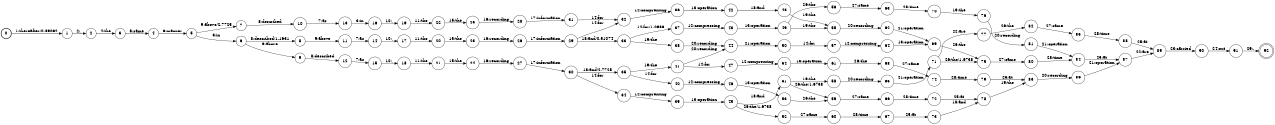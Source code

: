 digraph FST {
rankdir = LR;
size = "8.5,11";
label = "";
center = 1;
orientation = Portrait;
ranksep = "0.4";
nodesep = "0.25";
0 [label = "0", shape = circle, style = bold, fontsize = 14]
	0 -> 1 [label = "1:thereafter/0.89062", fontsize = 14];
1 [label = "1", shape = circle, style = solid, fontsize = 14]
	1 -> 2 [label = "2:,", fontsize = 14];
2 [label = "2", shape = circle, style = solid, fontsize = 14]
	2 -> 3 [label = "4:the", fontsize = 14];
3 [label = "3", shape = circle, style = solid, fontsize = 14]
	3 -> 4 [label = "5:same", fontsize = 14];
4 [label = "4", shape = circle, style = solid, fontsize = 14]
	4 -> 5 [label = "6:manner", fontsize = 14];
5 [label = "5", shape = circle, style = solid, fontsize = 14]
	5 -> 6 [label = "3:in", fontsize = 14];
	5 -> 7 [label = "9:above/2.7725", fontsize = 14];
6 [label = "6", shape = circle, style = solid, fontsize = 14]
	6 -> 8 [label = "8:described/1.1631", fontsize = 14];
	6 -> 9 [label = "9:above", fontsize = 14];
7 [label = "7", shape = circle, style = solid, fontsize = 14]
	7 -> 10 [label = "8:described", fontsize = 14];
8 [label = "8", shape = circle, style = solid, fontsize = 14]
	8 -> 11 [label = "9:above", fontsize = 14];
9 [label = "9", shape = circle, style = solid, fontsize = 14]
	9 -> 12 [label = "8:described", fontsize = 14];
10 [label = "10", shape = circle, style = solid, fontsize = 14]
	10 -> 13 [label = "7:as", fontsize = 14];
11 [label = "11", shape = circle, style = solid, fontsize = 14]
	11 -> 14 [label = "7:as", fontsize = 14];
12 [label = "12", shape = circle, style = solid, fontsize = 14]
	12 -> 15 [label = "7:as", fontsize = 14];
13 [label = "13", shape = circle, style = solid, fontsize = 14]
	13 -> 16 [label = "3:in", fontsize = 14];
14 [label = "14", shape = circle, style = solid, fontsize = 14]
	14 -> 17 [label = "10:,", fontsize = 14];
15 [label = "15", shape = circle, style = solid, fontsize = 14]
	15 -> 18 [label = "10:,", fontsize = 14];
16 [label = "16", shape = circle, style = solid, fontsize = 14]
	16 -> 19 [label = "10:,", fontsize = 14];
17 [label = "17", shape = circle, style = solid, fontsize = 14]
	17 -> 20 [label = "11:the", fontsize = 14];
18 [label = "18", shape = circle, style = solid, fontsize = 14]
	18 -> 21 [label = "11:the", fontsize = 14];
19 [label = "19", shape = circle, style = solid, fontsize = 14]
	19 -> 22 [label = "11:the", fontsize = 14];
20 [label = "20", shape = circle, style = solid, fontsize = 14]
	20 -> 23 [label = "15:the", fontsize = 14];
21 [label = "21", shape = circle, style = solid, fontsize = 14]
	21 -> 24 [label = "15:the", fontsize = 14];
22 [label = "22", shape = circle, style = solid, fontsize = 14]
	22 -> 25 [label = "15:the", fontsize = 14];
23 [label = "23", shape = circle, style = solid, fontsize = 14]
	23 -> 26 [label = "16:recording", fontsize = 14];
24 [label = "24", shape = circle, style = solid, fontsize = 14]
	24 -> 27 [label = "16:recording", fontsize = 14];
25 [label = "25", shape = circle, style = solid, fontsize = 14]
	25 -> 28 [label = "16:recording", fontsize = 14];
26 [label = "26", shape = circle, style = solid, fontsize = 14]
	26 -> 29 [label = "17:information", fontsize = 14];
27 [label = "27", shape = circle, style = solid, fontsize = 14]
	27 -> 30 [label = "17:information", fontsize = 14];
28 [label = "28", shape = circle, style = solid, fontsize = 14]
	28 -> 31 [label = "17:information", fontsize = 14];
29 [label = "29", shape = circle, style = solid, fontsize = 14]
	29 -> 32 [label = "14:for", fontsize = 14];
	29 -> 33 [label = "18:and/0.51074", fontsize = 14];
30 [label = "30", shape = circle, style = solid, fontsize = 14]
	30 -> 34 [label = "14:for", fontsize = 14];
	30 -> 35 [label = "18:and/2.7725", fontsize = 14];
31 [label = "31", shape = circle, style = solid, fontsize = 14]
	31 -> 32 [label = "14:for", fontsize = 14];
32 [label = "32", shape = circle, style = solid, fontsize = 14]
	32 -> 36 [label = "12:compressing", fontsize = 14];
33 [label = "33", shape = circle, style = solid, fontsize = 14]
	33 -> 38 [label = "19:the", fontsize = 14];
	33 -> 37 [label = "14:for/1.0986", fontsize = 14];
34 [label = "34", shape = circle, style = solid, fontsize = 14]
	34 -> 39 [label = "12:compressing", fontsize = 14];
35 [label = "35", shape = circle, style = solid, fontsize = 14]
	35 -> 41 [label = "19:the", fontsize = 14];
	35 -> 40 [label = "14:for", fontsize = 14];
36 [label = "36", shape = circle, style = solid, fontsize = 14]
	36 -> 42 [label = "13:operation", fontsize = 14];
37 [label = "37", shape = circle, style = solid, fontsize = 14]
	37 -> 43 [label = "12:compressing", fontsize = 14];
38 [label = "38", shape = circle, style = solid, fontsize = 14]
	38 -> 44 [label = "20:recording", fontsize = 14];
39 [label = "39", shape = circle, style = solid, fontsize = 14]
	39 -> 45 [label = "13:operation", fontsize = 14];
40 [label = "40", shape = circle, style = solid, fontsize = 14]
	40 -> 46 [label = "12:compressing", fontsize = 14];
41 [label = "41", shape = circle, style = solid, fontsize = 14]
	41 -> 47 [label = "14:for", fontsize = 14];
	41 -> 44 [label = "20:recording", fontsize = 14];
42 [label = "42", shape = circle, style = solid, fontsize = 14]
	42 -> 48 [label = "18:and", fontsize = 14];
43 [label = "43", shape = circle, style = solid, fontsize = 14]
	43 -> 49 [label = "13:operation", fontsize = 14];
44 [label = "44", shape = circle, style = solid, fontsize = 14]
	44 -> 50 [label = "21:operation", fontsize = 14];
45 [label = "45", shape = circle, style = solid, fontsize = 14]
	45 -> 52 [label = "26:the/1.6738", fontsize = 14];
	45 -> 51 [label = "18:and", fontsize = 14];
46 [label = "46", shape = circle, style = solid, fontsize = 14]
	46 -> 53 [label = "13:operation", fontsize = 14];
47 [label = "47", shape = circle, style = solid, fontsize = 14]
	47 -> 54 [label = "12:compressing", fontsize = 14];
48 [label = "48", shape = circle, style = solid, fontsize = 14]
	48 -> 55 [label = "19:the", fontsize = 14];
49 [label = "49", shape = circle, style = solid, fontsize = 14]
	49 -> 55 [label = "19:the", fontsize = 14];
	49 -> 56 [label = "26:the", fontsize = 14];
50 [label = "50", shape = circle, style = solid, fontsize = 14]
	50 -> 57 [label = "14:for", fontsize = 14];
51 [label = "51", shape = circle, style = solid, fontsize = 14]
	51 -> 58 [label = "19:the", fontsize = 14];
	51 -> 59 [label = "26:the/1.6738", fontsize = 14];
52 [label = "52", shape = circle, style = solid, fontsize = 14]
	52 -> 60 [label = "27:same", fontsize = 14];
53 [label = "53", shape = circle, style = solid, fontsize = 14]
	53 -> 59 [label = "26:the", fontsize = 14];
54 [label = "54", shape = circle, style = solid, fontsize = 14]
	54 -> 61 [label = "13:operation", fontsize = 14];
55 [label = "55", shape = circle, style = solid, fontsize = 14]
	55 -> 62 [label = "20:recording", fontsize = 14];
56 [label = "56", shape = circle, style = solid, fontsize = 14]
	56 -> 63 [label = "27:same", fontsize = 14];
57 [label = "57", shape = circle, style = solid, fontsize = 14]
	57 -> 64 [label = "12:compressing", fontsize = 14];
58 [label = "58", shape = circle, style = solid, fontsize = 14]
	58 -> 65 [label = "20:recording", fontsize = 14];
59 [label = "59", shape = circle, style = solid, fontsize = 14]
	59 -> 66 [label = "27:same", fontsize = 14];
60 [label = "60", shape = circle, style = solid, fontsize = 14]
	60 -> 67 [label = "28:time", fontsize = 14];
61 [label = "61", shape = circle, style = solid, fontsize = 14]
	61 -> 68 [label = "26:the", fontsize = 14];
62 [label = "62", shape = circle, style = solid, fontsize = 14]
	62 -> 69 [label = "21:operation", fontsize = 14];
63 [label = "63", shape = circle, style = solid, fontsize = 14]
	63 -> 70 [label = "28:time", fontsize = 14];
64 [label = "64", shape = circle, style = solid, fontsize = 14]
	64 -> 69 [label = "13:operation", fontsize = 14];
65 [label = "65", shape = circle, style = solid, fontsize = 14]
	65 -> 71 [label = "21:operation", fontsize = 14];
66 [label = "66", shape = circle, style = solid, fontsize = 14]
	66 -> 72 [label = "28:time", fontsize = 14];
67 [label = "67", shape = circle, style = solid, fontsize = 14]
	67 -> 73 [label = "25:at", fontsize = 14];
68 [label = "68", shape = circle, style = solid, fontsize = 14]
	68 -> 74 [label = "27:same", fontsize = 14];
69 [label = "69", shape = circle, style = solid, fontsize = 14]
	69 -> 75 [label = "26:the", fontsize = 14];
70 [label = "70", shape = circle, style = solid, fontsize = 14]
	70 -> 76 [label = "19:the", fontsize = 14];
71 [label = "71", shape = circle, style = solid, fontsize = 14]
	71 -> 75 [label = "26:the/1.6738", fontsize = 14];
	71 -> 77 [label = "22:are", fontsize = 14];
72 [label = "72", shape = circle, style = solid, fontsize = 14]
	72 -> 78 [label = "25:at", fontsize = 14];
73 [label = "73", shape = circle, style = solid, fontsize = 14]
	73 -> 78 [label = "18:and", fontsize = 14];
74 [label = "74", shape = circle, style = solid, fontsize = 14]
	74 -> 79 [label = "28:time", fontsize = 14];
75 [label = "75", shape = circle, style = solid, fontsize = 14]
	75 -> 80 [label = "27:same", fontsize = 14];
76 [label = "76", shape = circle, style = solid, fontsize = 14]
	76 -> 81 [label = "20:recording", fontsize = 14];
77 [label = "77", shape = circle, style = solid, fontsize = 14]
	77 -> 82 [label = "26:the", fontsize = 14];
78 [label = "78", shape = circle, style = solid, fontsize = 14]
	78 -> 83 [label = "19:the", fontsize = 14];
79 [label = "79", shape = circle, style = solid, fontsize = 14]
	79 -> 83 [label = "25:at", fontsize = 14];
80 [label = "80", shape = circle, style = solid, fontsize = 14]
	80 -> 84 [label = "28:time", fontsize = 14];
81 [label = "81", shape = circle, style = solid, fontsize = 14]
	81 -> 84 [label = "21:operation", fontsize = 14];
82 [label = "82", shape = circle, style = solid, fontsize = 14]
	82 -> 85 [label = "27:same", fontsize = 14];
83 [label = "83", shape = circle, style = solid, fontsize = 14]
	83 -> 86 [label = "20:recording", fontsize = 14];
84 [label = "84", shape = circle, style = solid, fontsize = 14]
	84 -> 87 [label = "25:at", fontsize = 14];
85 [label = "85", shape = circle, style = solid, fontsize = 14]
	85 -> 88 [label = "28:time", fontsize = 14];
86 [label = "86", shape = circle, style = solid, fontsize = 14]
	86 -> 87 [label = "21:operation", fontsize = 14];
87 [label = "87", shape = circle, style = solid, fontsize = 14]
	87 -> 89 [label = "22:are", fontsize = 14];
88 [label = "88", shape = circle, style = solid, fontsize = 14]
	88 -> 89 [label = "25:at", fontsize = 14];
89 [label = "89", shape = circle, style = solid, fontsize = 14]
	89 -> 90 [label = "23:carried", fontsize = 14];
90 [label = "90", shape = circle, style = solid, fontsize = 14]
	90 -> 91 [label = "24:out", fontsize = 14];
91 [label = "91", shape = circle, style = solid, fontsize = 14]
	91 -> 92 [label = "29:.", fontsize = 14];
92 [label = "92", shape = doublecircle, style = solid, fontsize = 14]
}
